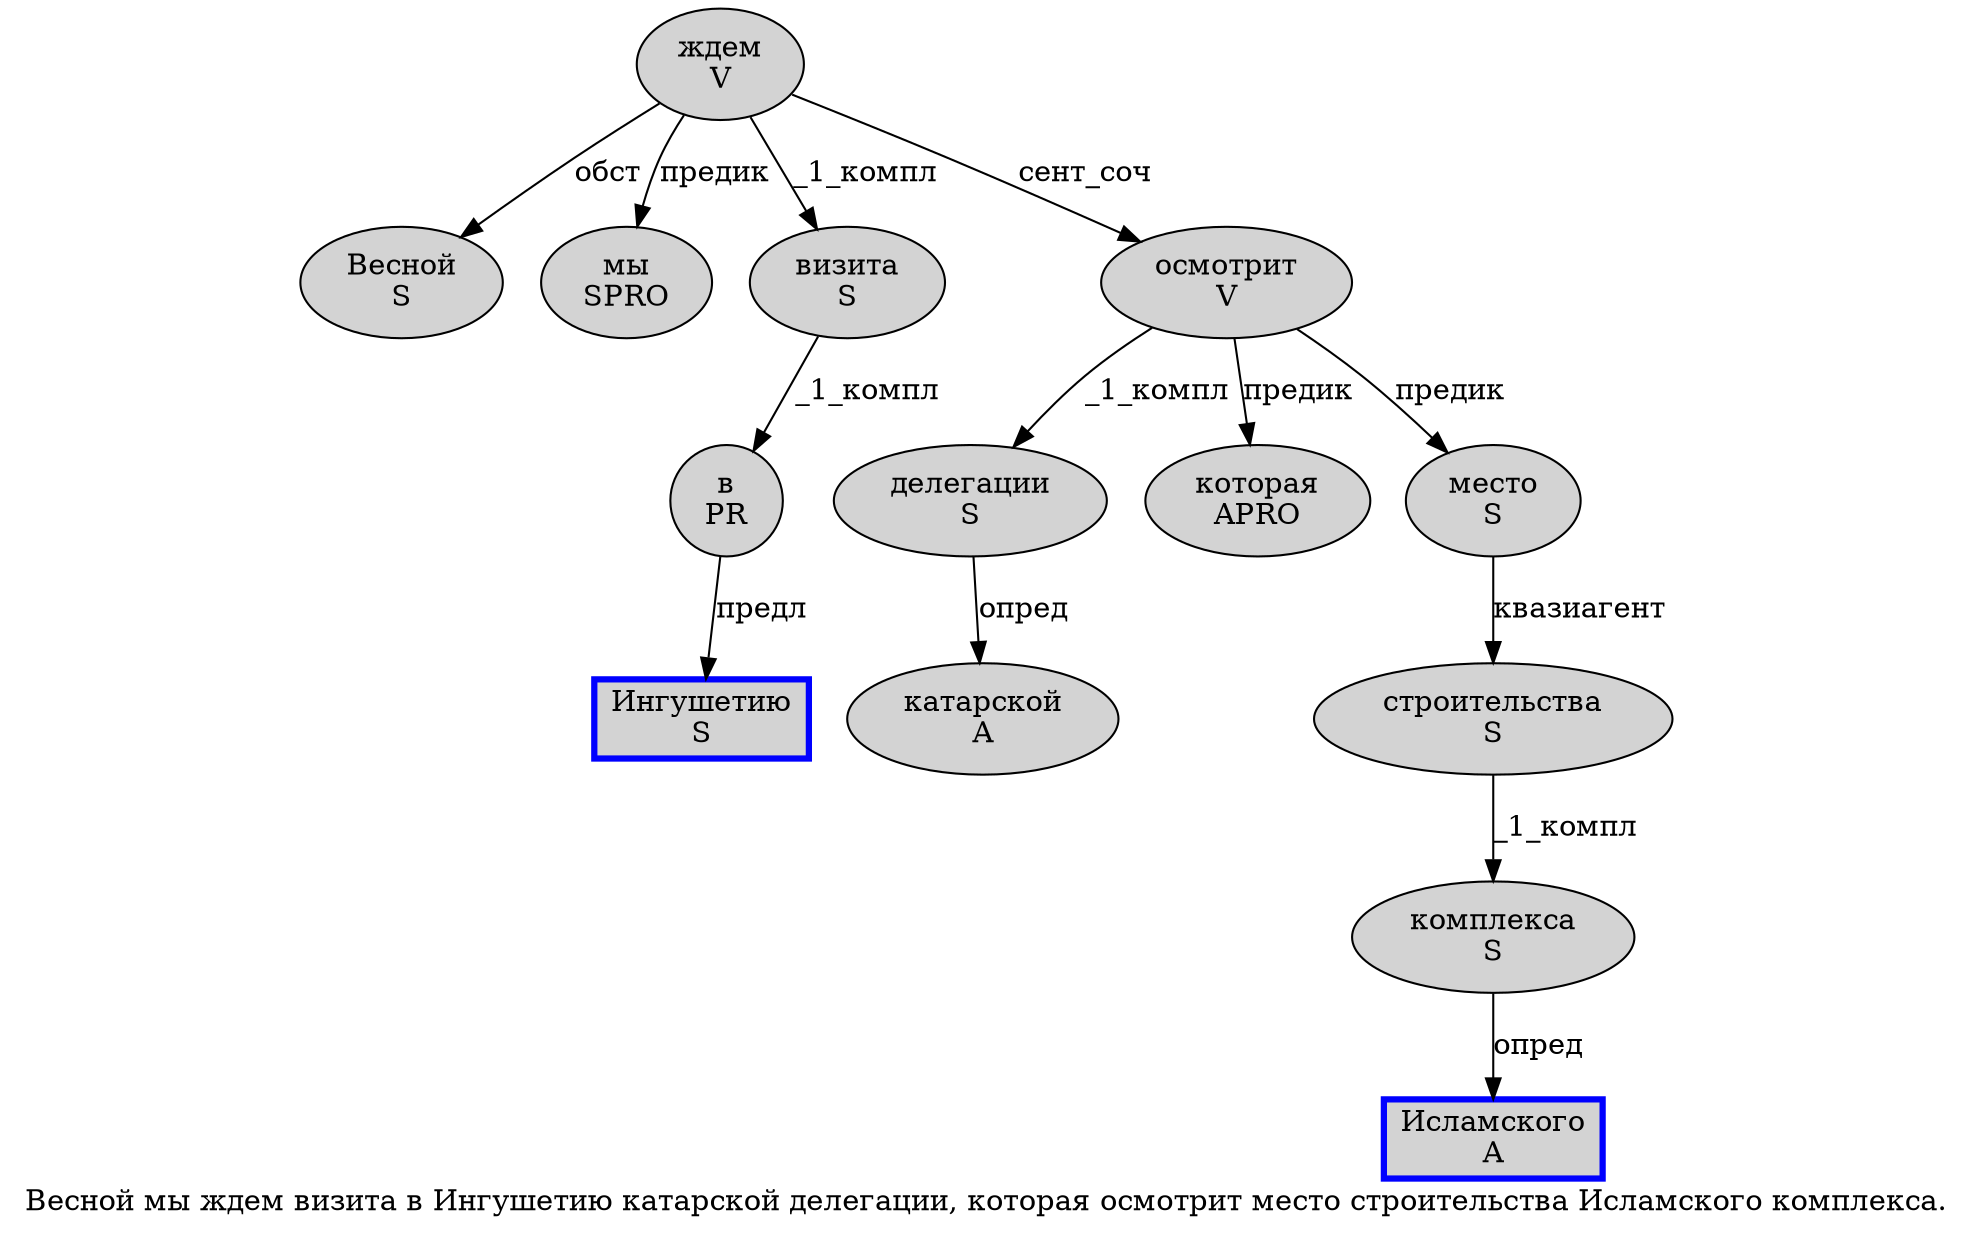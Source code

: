 digraph SENTENCE_1201 {
	graph [label="Весной мы ждем визита в Ингушетию катарской делегации, которая осмотрит место строительства Исламского комплекса."]
	node [style=filled]
		0 [label="Весной
S" color="" fillcolor=lightgray penwidth=1 shape=ellipse]
		1 [label="мы
SPRO" color="" fillcolor=lightgray penwidth=1 shape=ellipse]
		2 [label="ждем
V" color="" fillcolor=lightgray penwidth=1 shape=ellipse]
		3 [label="визита
S" color="" fillcolor=lightgray penwidth=1 shape=ellipse]
		4 [label="в
PR" color="" fillcolor=lightgray penwidth=1 shape=ellipse]
		5 [label="Ингушетию
S" color=blue fillcolor=lightgray penwidth=3 shape=box]
		6 [label="катарской
A" color="" fillcolor=lightgray penwidth=1 shape=ellipse]
		7 [label="делегации
S" color="" fillcolor=lightgray penwidth=1 shape=ellipse]
		9 [label="которая
APRO" color="" fillcolor=lightgray penwidth=1 shape=ellipse]
		10 [label="осмотрит
V" color="" fillcolor=lightgray penwidth=1 shape=ellipse]
		11 [label="место
S" color="" fillcolor=lightgray penwidth=1 shape=ellipse]
		12 [label="строительства
S" color="" fillcolor=lightgray penwidth=1 shape=ellipse]
		13 [label="Исламского
A" color=blue fillcolor=lightgray penwidth=3 shape=box]
		14 [label="комплекса
S" color="" fillcolor=lightgray penwidth=1 shape=ellipse]
			2 -> 0 [label="обст"]
			2 -> 1 [label="предик"]
			2 -> 3 [label="_1_компл"]
			2 -> 10 [label="сент_соч"]
			14 -> 13 [label="опред"]
			7 -> 6 [label="опред"]
			12 -> 14 [label="_1_компл"]
			4 -> 5 [label="предл"]
			10 -> 7 [label="_1_компл"]
			10 -> 9 [label="предик"]
			10 -> 11 [label="предик"]
			11 -> 12 [label="квазиагент"]
			3 -> 4 [label="_1_компл"]
}